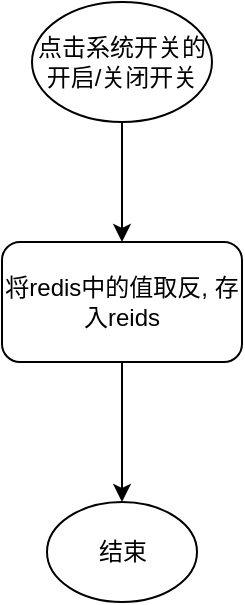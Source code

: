 <mxfile version="24.6.4" type="github">
  <diagram id="C5RBs43oDa-KdzZeNtuy" name="Page-1">
    <mxGraphModel dx="788" dy="496" grid="1" gridSize="10" guides="1" tooltips="1" connect="1" arrows="1" fold="1" page="1" pageScale="1" pageWidth="827" pageHeight="1169" math="0" shadow="0">
      <root>
        <mxCell id="WIyWlLk6GJQsqaUBKTNV-0" />
        <mxCell id="WIyWlLk6GJQsqaUBKTNV-1" parent="WIyWlLk6GJQsqaUBKTNV-0" />
        <mxCell id="0wKyU0hb861yDEEXM_V6-3" style="edgeStyle=orthogonalEdgeStyle;rounded=0;orthogonalLoop=1;jettySize=auto;html=1;entryX=0.5;entryY=0;entryDx=0;entryDy=0;" edge="1" parent="WIyWlLk6GJQsqaUBKTNV-1" source="0wKyU0hb861yDEEXM_V6-0" target="0wKyU0hb861yDEEXM_V6-1">
          <mxGeometry relative="1" as="geometry" />
        </mxCell>
        <mxCell id="0wKyU0hb861yDEEXM_V6-0" value="点击系统开关的开启/关闭开关" style="ellipse;whiteSpace=wrap;html=1;" vertex="1" parent="WIyWlLk6GJQsqaUBKTNV-1">
          <mxGeometry x="195" y="90" width="90" height="60" as="geometry" />
        </mxCell>
        <mxCell id="0wKyU0hb861yDEEXM_V6-4" style="edgeStyle=orthogonalEdgeStyle;rounded=0;orthogonalLoop=1;jettySize=auto;html=1;" edge="1" parent="WIyWlLk6GJQsqaUBKTNV-1" source="0wKyU0hb861yDEEXM_V6-1" target="0wKyU0hb861yDEEXM_V6-2">
          <mxGeometry relative="1" as="geometry" />
        </mxCell>
        <mxCell id="0wKyU0hb861yDEEXM_V6-1" value="将redis中的值取反, 存入reids" style="rounded=1;whiteSpace=wrap;html=1;" vertex="1" parent="WIyWlLk6GJQsqaUBKTNV-1">
          <mxGeometry x="180" y="210" width="120" height="60" as="geometry" />
        </mxCell>
        <mxCell id="0wKyU0hb861yDEEXM_V6-2" value="结束" style="ellipse;whiteSpace=wrap;html=1;" vertex="1" parent="WIyWlLk6GJQsqaUBKTNV-1">
          <mxGeometry x="202.5" y="340" width="75" height="50" as="geometry" />
        </mxCell>
      </root>
    </mxGraphModel>
  </diagram>
</mxfile>
